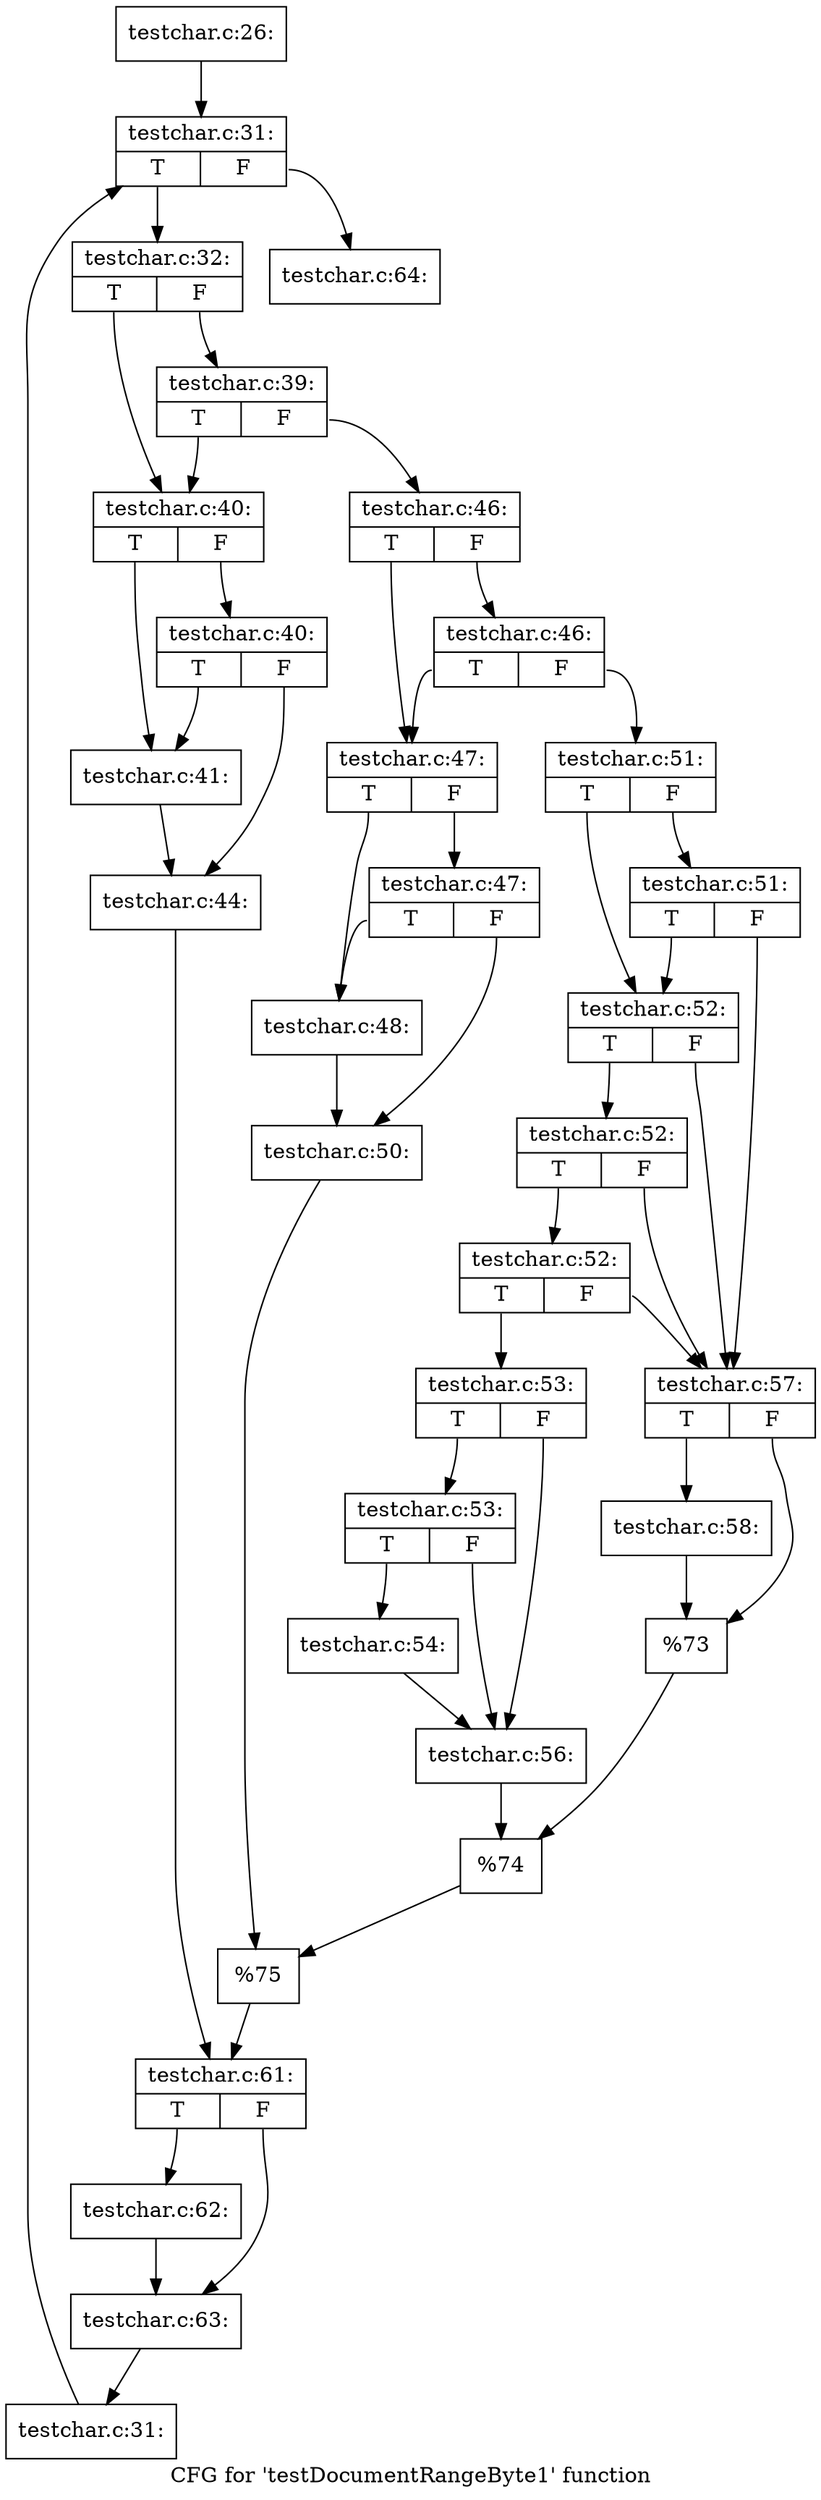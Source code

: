 digraph "CFG for 'testDocumentRangeByte1' function" {
	label="CFG for 'testDocumentRangeByte1' function";

	Node0x389da50 [shape=record,label="{testchar.c:26:}"];
	Node0x389da50 -> Node0x38fe020;
	Node0x38fe020 [shape=record,label="{testchar.c:31:|{<s0>T|<s1>F}}"];
	Node0x38fe020:s0 -> Node0x38fe300;
	Node0x38fe020:s1 -> Node0x3894330;
	Node0x38fe300 [shape=record,label="{testchar.c:32:|{<s0>T|<s1>F}}"];
	Node0x38fe300:s0 -> Node0x3891660;
	Node0x38fe300:s1 -> Node0x392a0f0;
	Node0x392a0f0 [shape=record,label="{testchar.c:39:|{<s0>T|<s1>F}}"];
	Node0x392a0f0:s0 -> Node0x3891660;
	Node0x392a0f0:s1 -> Node0x3891900;
	Node0x3891660 [shape=record,label="{testchar.c:40:|{<s0>T|<s1>F}}"];
	Node0x3891660:s0 -> Node0x392a540;
	Node0x3891660:s1 -> Node0x392a5e0;
	Node0x392a5e0 [shape=record,label="{testchar.c:40:|{<s0>T|<s1>F}}"];
	Node0x392a5e0:s0 -> Node0x392a540;
	Node0x392a5e0:s1 -> Node0x392a590;
	Node0x392a540 [shape=record,label="{testchar.c:41:}"];
	Node0x392a540 -> Node0x392a590;
	Node0x392a590 [shape=record,label="{testchar.c:44:}"];
	Node0x392a590 -> Node0x3929e30;
	Node0x3891900 [shape=record,label="{testchar.c:46:|{<s0>T|<s1>F}}"];
	Node0x3891900:s0 -> Node0x392b040;
	Node0x3891900:s1 -> Node0x392b130;
	Node0x392b130 [shape=record,label="{testchar.c:46:|{<s0>T|<s1>F}}"];
	Node0x392b130:s0 -> Node0x392b040;
	Node0x392b130:s1 -> Node0x392b0e0;
	Node0x392b040 [shape=record,label="{testchar.c:47:|{<s0>T|<s1>F}}"];
	Node0x392b040:s0 -> Node0x392b6a0;
	Node0x392b040:s1 -> Node0x392b740;
	Node0x392b740 [shape=record,label="{testchar.c:47:|{<s0>T|<s1>F}}"];
	Node0x392b740:s0 -> Node0x392b6a0;
	Node0x392b740:s1 -> Node0x392b6f0;
	Node0x392b6a0 [shape=record,label="{testchar.c:48:}"];
	Node0x392b6a0 -> Node0x392b6f0;
	Node0x392b6f0 [shape=record,label="{testchar.c:50:}"];
	Node0x392b6f0 -> Node0x392b090;
	Node0x392b0e0 [shape=record,label="{testchar.c:51:|{<s0>T|<s1>F}}"];
	Node0x392b0e0:s0 -> Node0x392c360;
	Node0x392b0e0:s1 -> Node0x392c3e0;
	Node0x392c3e0 [shape=record,label="{testchar.c:51:|{<s0>T|<s1>F}}"];
	Node0x392c3e0:s0 -> Node0x392c360;
	Node0x392c3e0:s1 -> Node0x392c210;
	Node0x392c360 [shape=record,label="{testchar.c:52:|{<s0>T|<s1>F}}"];
	Node0x392c360:s0 -> Node0x392c2e0;
	Node0x392c360:s1 -> Node0x392c210;
	Node0x392c2e0 [shape=record,label="{testchar.c:52:|{<s0>T|<s1>F}}"];
	Node0x392c2e0:s0 -> Node0x392c260;
	Node0x392c2e0:s1 -> Node0x392c210;
	Node0x392c260 [shape=record,label="{testchar.c:52:|{<s0>T|<s1>F}}"];
	Node0x392c260:s0 -> Node0x392c170;
	Node0x392c260:s1 -> Node0x392c210;
	Node0x392c170 [shape=record,label="{testchar.c:53:|{<s0>T|<s1>F}}"];
	Node0x392c170:s0 -> Node0x3908c60;
	Node0x392c170:s1 -> Node0x3908c10;
	Node0x3908c60 [shape=record,label="{testchar.c:53:|{<s0>T|<s1>F}}"];
	Node0x3908c60:s0 -> Node0x3908bc0;
	Node0x3908c60:s1 -> Node0x3908c10;
	Node0x3908bc0 [shape=record,label="{testchar.c:54:}"];
	Node0x3908bc0 -> Node0x3908c10;
	Node0x3908c10 [shape=record,label="{testchar.c:56:}"];
	Node0x3908c10 -> Node0x392c1c0;
	Node0x392c210 [shape=record,label="{testchar.c:57:|{<s0>T|<s1>F}}"];
	Node0x392c210:s0 -> Node0x39094e0;
	Node0x392c210:s1 -> Node0x3909530;
	Node0x39094e0 [shape=record,label="{testchar.c:58:}"];
	Node0x39094e0 -> Node0x3909530;
	Node0x3909530 [shape=record,label="{%73}"];
	Node0x3909530 -> Node0x392c1c0;
	Node0x392c1c0 [shape=record,label="{%74}"];
	Node0x392c1c0 -> Node0x392b090;
	Node0x392b090 [shape=record,label="{%75}"];
	Node0x392b090 -> Node0x3929e30;
	Node0x3929e30 [shape=record,label="{testchar.c:61:|{<s0>T|<s1>F}}"];
	Node0x3929e30:s0 -> Node0x390a030;
	Node0x3929e30:s1 -> Node0x390a080;
	Node0x390a030 [shape=record,label="{testchar.c:62:}"];
	Node0x390a030 -> Node0x390a080;
	Node0x390a080 [shape=record,label="{testchar.c:63:}"];
	Node0x390a080 -> Node0x38fe270;
	Node0x38fe270 [shape=record,label="{testchar.c:31:}"];
	Node0x38fe270 -> Node0x38fe020;
	Node0x3894330 [shape=record,label="{testchar.c:64:}"];
}
